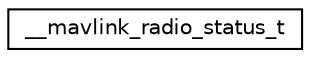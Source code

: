 digraph "Graphical Class Hierarchy"
{
 // INTERACTIVE_SVG=YES
  edge [fontname="Helvetica",fontsize="10",labelfontname="Helvetica",labelfontsize="10"];
  node [fontname="Helvetica",fontsize="10",shape=record];
  rankdir="LR";
  Node1 [label="__mavlink_radio_status_t",height=0.2,width=0.4,color="black", fillcolor="white", style="filled",URL="$struct____mavlink__radio__status__t.html"];
}
